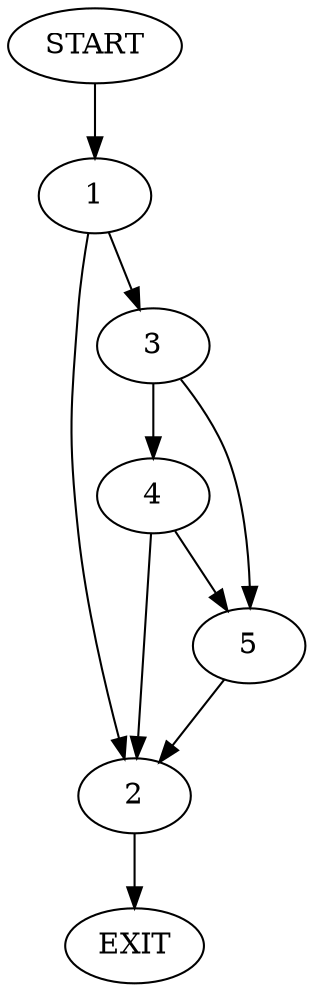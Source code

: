 digraph {
0 [label="START"]
6 [label="EXIT"]
0 -> 1
1 -> 2
1 -> 3
2 -> 6
3 -> 4
3 -> 5
4 -> 2
4 -> 5
5 -> 2
}
